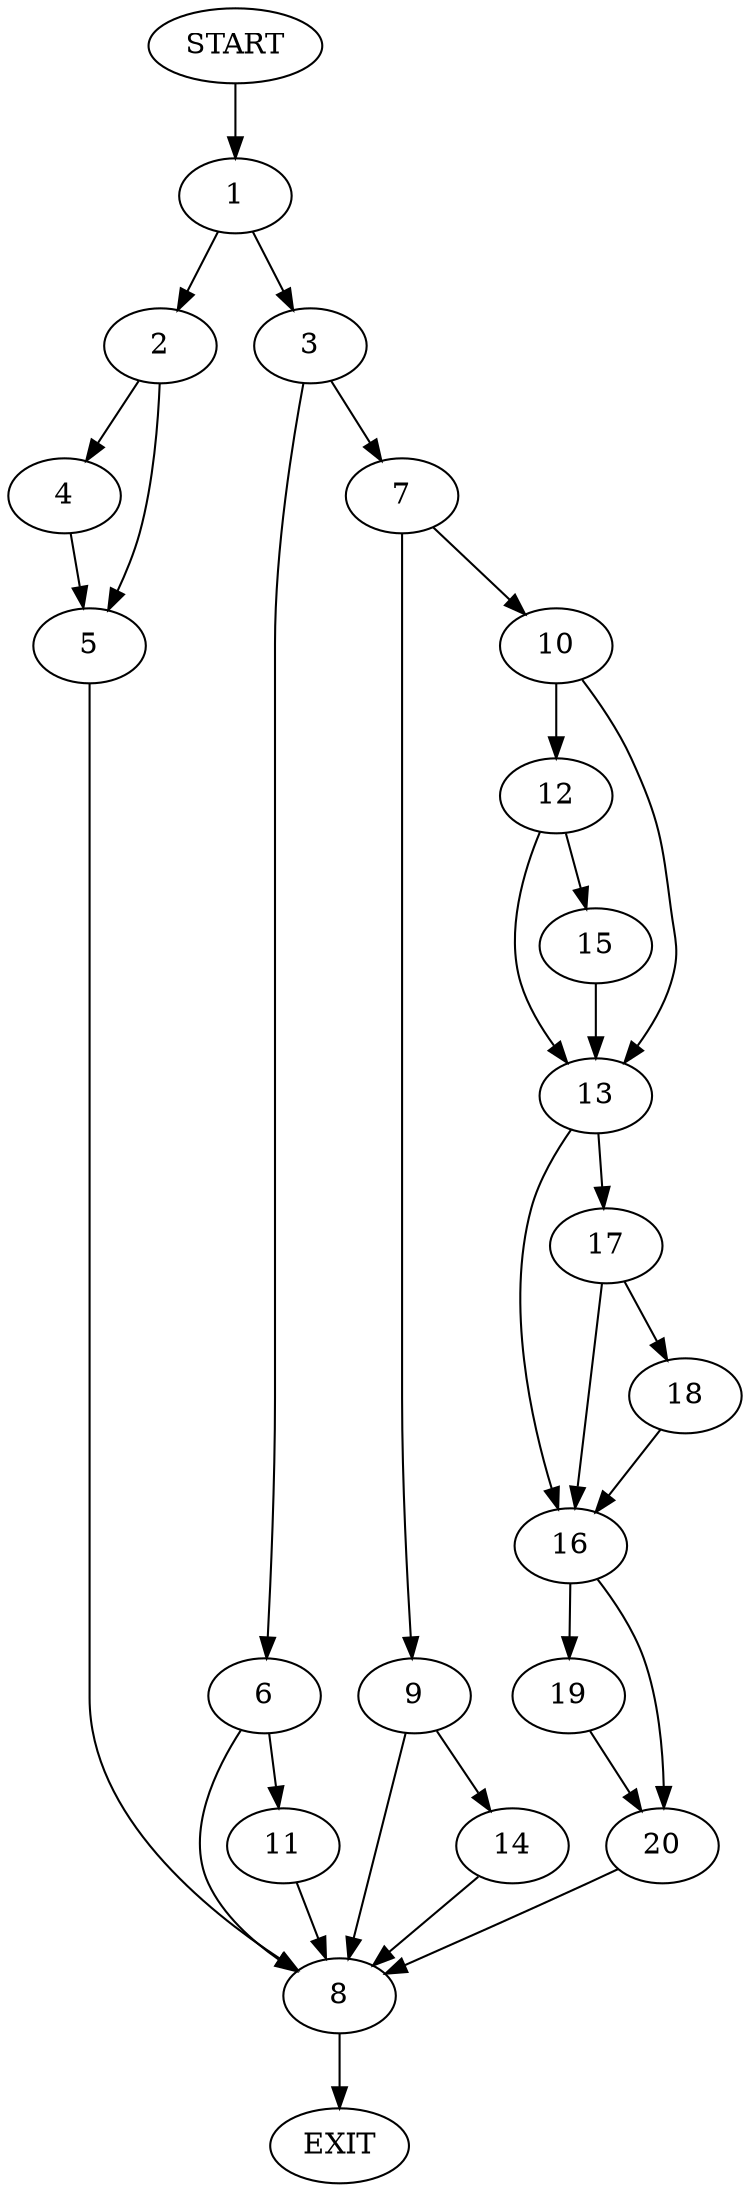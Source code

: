 digraph {
0 [label="START"]
21 [label="EXIT"]
0 -> 1
1 -> 2
1 -> 3
2 -> 4
2 -> 5
3 -> 6
3 -> 7
5 -> 8
4 -> 5
8 -> 21
7 -> 9
7 -> 10
6 -> 11
6 -> 8
11 -> 8
10 -> 12
10 -> 13
9 -> 8
9 -> 14
12 -> 15
12 -> 13
13 -> 16
13 -> 17
15 -> 13
17 -> 16
17 -> 18
16 -> 19
16 -> 20
18 -> 16
20 -> 8
19 -> 20
14 -> 8
}
